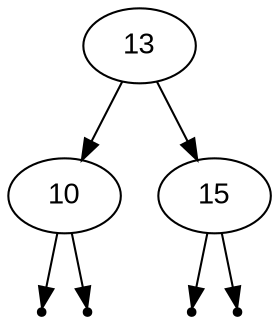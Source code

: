 digraph BST {
    node [fontname="Arial"];
    "13"-> "10";
    null0 [shape=point];
    "10"-> null0;
    null1 [shape=point];
    "10"-> null1;
    "13"-> "15";
    null2 [shape=point];
    "15"-> null2;
    null3 [shape=point];
    "15"-> null3;
}
